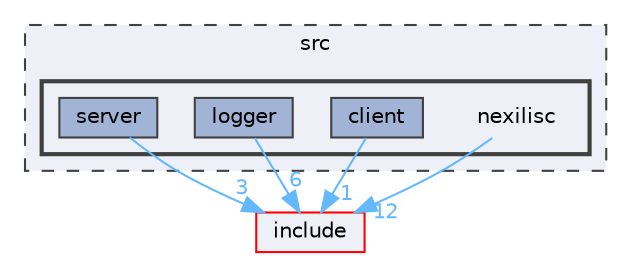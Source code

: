 digraph "src/nexilisc"
{
 // LATEX_PDF_SIZE
  bgcolor="transparent";
  edge [fontname=Helvetica,fontsize=10,labelfontname=Helvetica,labelfontsize=10];
  node [fontname=Helvetica,fontsize=10,shape=box,height=0.2,width=0.4];
  compound=true
  subgraph clusterdir_68267d1309a1af8e8297ef4c3efbcdba {
    graph [ bgcolor="#edf0f7", pencolor="grey25", label="src", fontname=Helvetica,fontsize=10 style="filled,dashed", URL="dir_68267d1309a1af8e8297ef4c3efbcdba.html",tooltip=""]
  subgraph clusterdir_9c2b1719065701fb9bc076d6e8b72445 {
    graph [ bgcolor="#edf0f7", pencolor="grey25", label="", fontname=Helvetica,fontsize=10 style="filled,bold", URL="dir_9c2b1719065701fb9bc076d6e8b72445.html",tooltip=""]
    dir_9c2b1719065701fb9bc076d6e8b72445 [shape=plaintext, label="nexilisc"];
  dir_ae345cc89dad5bc42cdc710bf4851feb [label="client", fillcolor="#a2b4d6", color="grey25", style="filled", URL="dir_ae345cc89dad5bc42cdc710bf4851feb.html",tooltip=""];
  dir_2193ea49f6990668a56303185c5778d6 [label="logger", fillcolor="#a2b4d6", color="grey25", style="filled", URL="dir_2193ea49f6990668a56303185c5778d6.html",tooltip=""];
  dir_e79c2f4779584ad85a480751a640f507 [label="server", fillcolor="#a2b4d6", color="grey25", style="filled", URL="dir_e79c2f4779584ad85a480751a640f507.html",tooltip=""];
  }
  }
  dir_d44c64559bbebec7f509842c48db8b23 [label="include", fillcolor="#edf0f7", color="red", style="filled", URL="dir_d44c64559bbebec7f509842c48db8b23.html",tooltip=""];
  dir_9c2b1719065701fb9bc076d6e8b72445->dir_d44c64559bbebec7f509842c48db8b23 [headlabel="12", labeldistance=1.5 headhref="dir_000021_000013.html" href="dir_000021_000013.html" color="steelblue1" fontcolor="steelblue1"];
  dir_ae345cc89dad5bc42cdc710bf4851feb->dir_d44c64559bbebec7f509842c48db8b23 [headlabel="1", labeldistance=1.5 headhref="dir_000012_000013.html" href="dir_000012_000013.html" color="steelblue1" fontcolor="steelblue1"];
  dir_2193ea49f6990668a56303185c5778d6->dir_d44c64559bbebec7f509842c48db8b23 [headlabel="6", labeldistance=1.5 headhref="dir_000016_000013.html" href="dir_000016_000013.html" color="steelblue1" fontcolor="steelblue1"];
  dir_e79c2f4779584ad85a480751a640f507->dir_d44c64559bbebec7f509842c48db8b23 [headlabel="3", labeldistance=1.5 headhref="dir_000035_000013.html" href="dir_000035_000013.html" color="steelblue1" fontcolor="steelblue1"];
}
